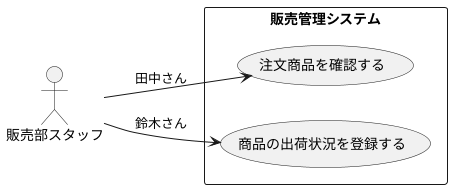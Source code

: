 @startuml 演習2-5
left to right direction
actor 販売部スタッフ

rectangle 販売管理システム {
usecase 注文商品を確認する as UC1
usecase 商品の出荷状況を登録する as UC2
}

販売部スタッフ --> UC1 : 田中さん
販売部スタッフ --> UC2 : 鈴木さん
@enduml